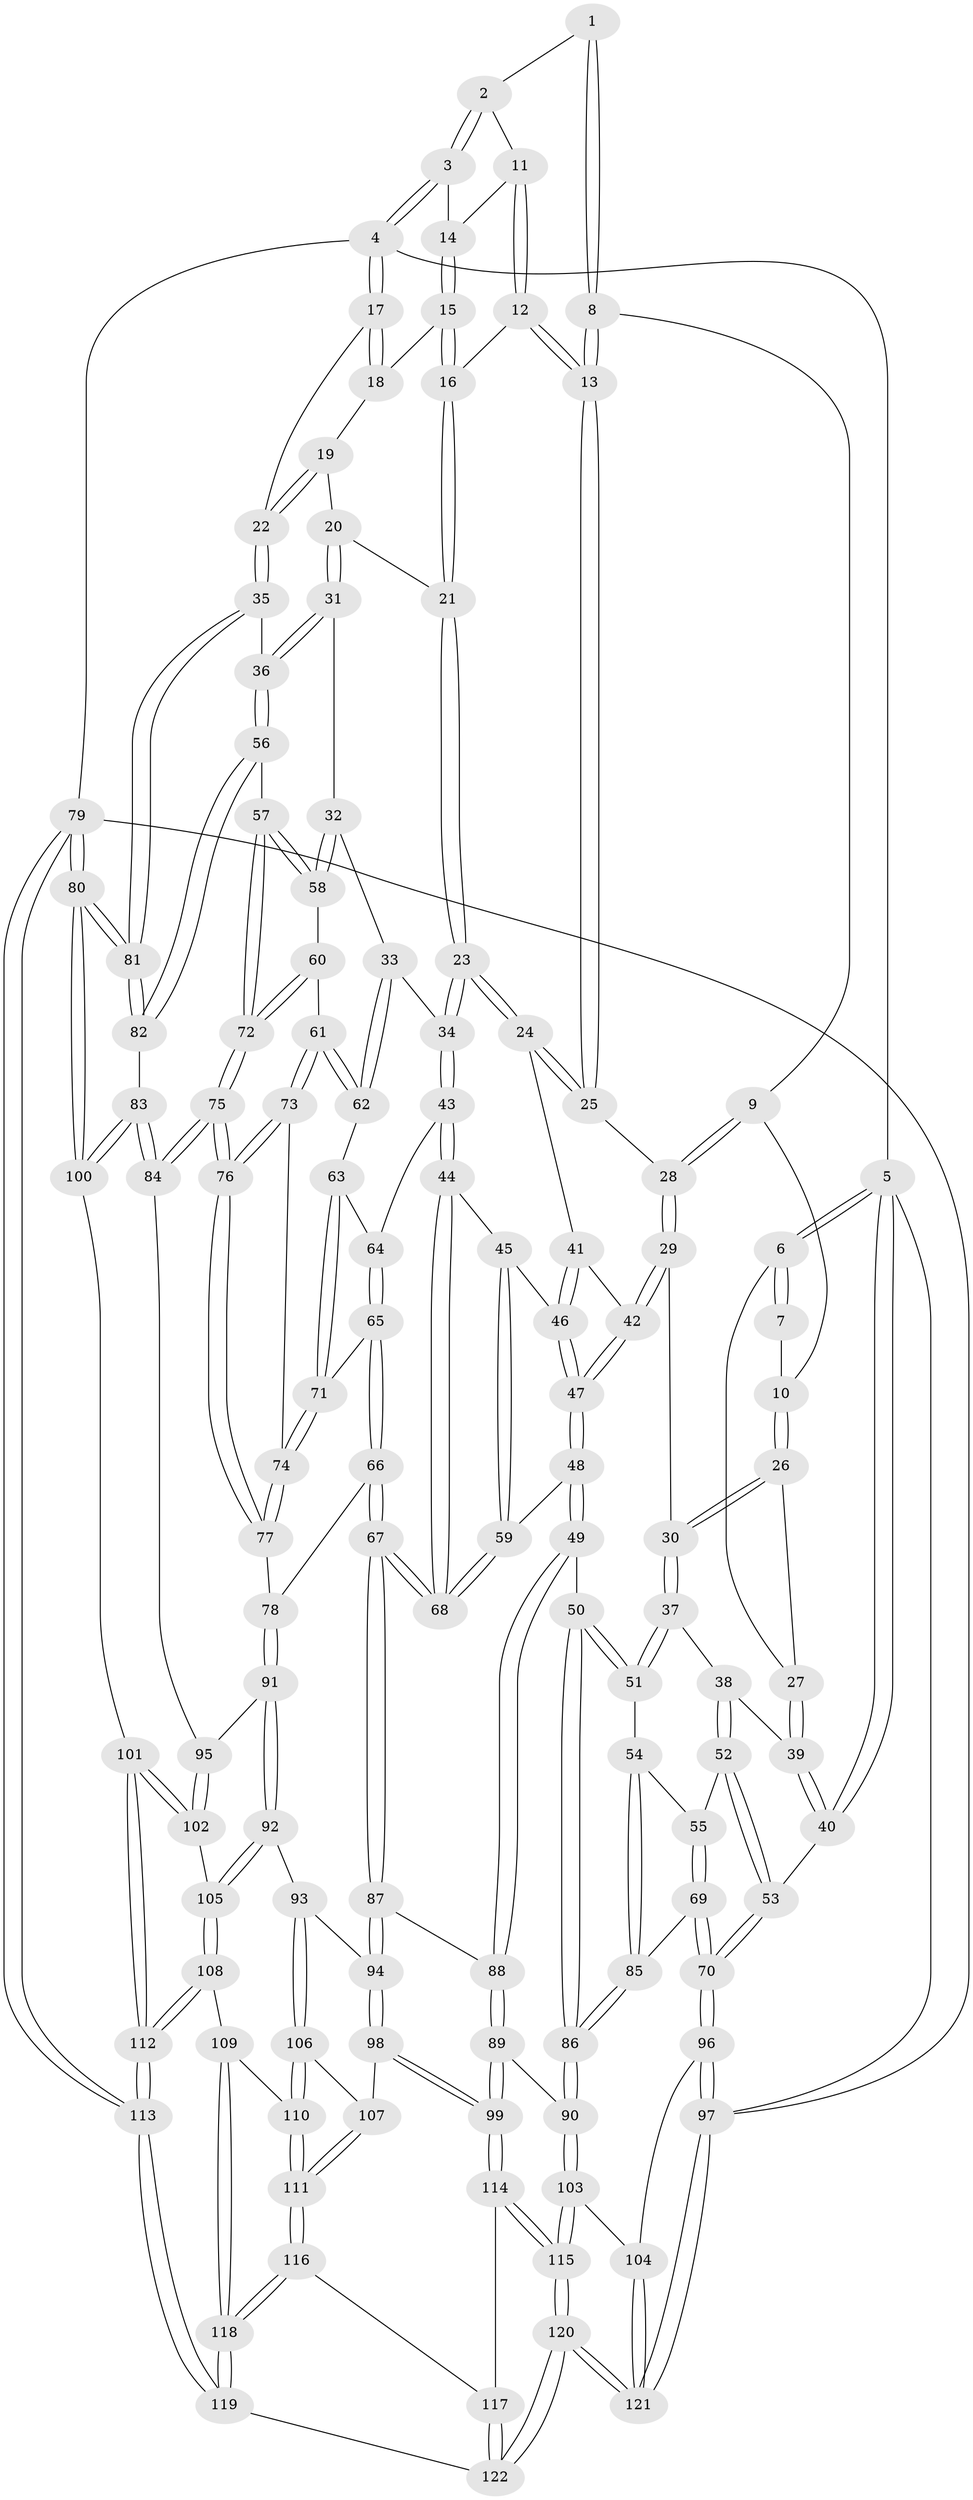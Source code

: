 // coarse degree distribution, {3: 0.10666666666666667, 4: 0.5066666666666667, 6: 0.08, 8: 0.013333333333333334, 5: 0.29333333333333333}
// Generated by graph-tools (version 1.1) at 2025/24/03/03/25 07:24:35]
// undirected, 122 vertices, 302 edges
graph export_dot {
graph [start="1"]
  node [color=gray90,style=filled];
  1 [pos="+0.44970908060166725+0"];
  2 [pos="+0.5486868926186644+0"];
  3 [pos="+1+0"];
  4 [pos="+1+0"];
  5 [pos="+0+0"];
  6 [pos="+0+0"];
  7 [pos="+0.16965515139172688+0"];
  8 [pos="+0.42160270005266837+0"];
  9 [pos="+0.32338947583689487+0.14966385346430702"];
  10 [pos="+0.22211866633101202+0.14044827057138656"];
  11 [pos="+0.5850807373007781+0"];
  12 [pos="+0.5802020783295264+0.12563524063795"];
  13 [pos="+0.509335381172569+0.17870391155746318"];
  14 [pos="+0.7306114653365857+0.07932834941600414"];
  15 [pos="+0.7359716463724435+0.13112473204190425"];
  16 [pos="+0.703062466651083+0.16228016660913527"];
  17 [pos="+1+0.11426598917251568"];
  18 [pos="+0.7368316331673271+0.13120333922085828"];
  19 [pos="+0.8148224361376457+0.22761665344519744"];
  20 [pos="+0.7674331764230797+0.26561522230340034"];
  21 [pos="+0.7020526106511852+0.19545874540598704"];
  22 [pos="+1+0.12532473654518064"];
  23 [pos="+0.5991049936004302+0.3383215549811318"];
  24 [pos="+0.4865293005803977+0.25084990456713996"];
  25 [pos="+0.4795118388272814+0.22322008832382134"];
  26 [pos="+0.1523710378608666+0.182730678616503"];
  27 [pos="+0.1469546972032621+0.18157116318798874"];
  28 [pos="+0.324215681720987+0.15049678585418322"];
  29 [pos="+0.30359625332967083+0.3416080556262967"];
  30 [pos="+0.17852194272105698+0.3224972218236809"];
  31 [pos="+0.7911569231764324+0.35181103531688646"];
  32 [pos="+0.7663142778694588+0.37416405096121125"];
  33 [pos="+0.6979082281232653+0.38435175696153473"];
  34 [pos="+0.6174005105439206+0.3817099878751967"];
  35 [pos="+1+0.14237627830229943"];
  36 [pos="+0.9900537060418827+0.31876665261271003"];
  37 [pos="+0.16214556145290165+0.3502808203287211"];
  38 [pos="+0.08997255948405647+0.38359587149285185"];
  39 [pos="+0+0.24706658969196013"];
  40 [pos="+0+0.23606666573424706"];
  41 [pos="+0.4096993778408951+0.3382783184364306"];
  42 [pos="+0.30622090789687423+0.3438709059734395"];
  43 [pos="+0.61220746445232+0.3935039299643308"];
  44 [pos="+0.4888096303707464+0.47046827380480055"];
  45 [pos="+0.43141572211674306+0.4215824678886512"];
  46 [pos="+0.4204539433187116+0.39472373309947056"];
  47 [pos="+0.30308796651165126+0.4436171649579409"];
  48 [pos="+0.29107889937834697+0.5032068187069119"];
  49 [pos="+0.28072127401886865+0.5131392409675068"];
  50 [pos="+0.2732153339572257+0.514790028254476"];
  51 [pos="+0.22711744573965786+0.5003622370627508"];
  52 [pos="+0.05762355192794793+0.44627343474031234"];
  53 [pos="+0+0.4444024022873814"];
  54 [pos="+0.13187209372369438+0.5295785003229229"];
  55 [pos="+0.06093733268442511+0.45300155342686527"];
  56 [pos="+0.8983234718308266+0.5072673842316746"];
  57 [pos="+0.8778918549941078+0.509121558206835"];
  58 [pos="+0.7929179045682314+0.44243510361203603"];
  59 [pos="+0.3117920172770606+0.5001625813175923"];
  60 [pos="+0.7646440796151848+0.5018865845100979"];
  61 [pos="+0.7437170926814718+0.5082063886130295"];
  62 [pos="+0.7343572981410219+0.5050435071098743"];
  63 [pos="+0.7269708479153806+0.5072690104598798"];
  64 [pos="+0.6148926309740989+0.4059002894752175"];
  65 [pos="+0.6278487939778206+0.47735573191145414"];
  66 [pos="+0.6079585845173048+0.5666253487117452"];
  67 [pos="+0.48676336823045974+0.5892699103742233"];
  68 [pos="+0.4738917740983273+0.5253317700755944"];
  69 [pos="+0+0.6603220252826726"];
  70 [pos="+0+0.7159637818045588"];
  71 [pos="+0.6952928737474119+0.522335966211483"];
  72 [pos="+0.8169944461577224+0.5554099894378405"];
  73 [pos="+0.7432503431099139+0.5534687796103568"];
  74 [pos="+0.6978744890044699+0.542599046504751"];
  75 [pos="+0.7828481286937331+0.6213718987672963"];
  76 [pos="+0.7823812287633776+0.6209203269569278"];
  77 [pos="+0.6858214654008428+0.5719162140468781"];
  78 [pos="+0.6343576814813244+0.5932207768616696"];
  79 [pos="+1+1"];
  80 [pos="+1+0.8281556298291974"];
  81 [pos="+1+0.6627443414767848"];
  82 [pos="+0.9241968365576262+0.5424599382365808"];
  83 [pos="+0.8663162940970058+0.7008599873261482"];
  84 [pos="+0.785269721076703+0.647112712913816"];
  85 [pos="+0.08370983449144584+0.6452949816684391"];
  86 [pos="+0.20365104926804184+0.722422315307069"];
  87 [pos="+0.4689712775602416+0.6340549206319722"];
  88 [pos="+0.3402468439982898+0.5870335542595043"];
  89 [pos="+0.2834674402988635+0.7815928439874553"];
  90 [pos="+0.23691593365128374+0.7767347409030798"];
  91 [pos="+0.6589795072025721+0.7055792974019852"];
  92 [pos="+0.6236401548978346+0.7426746535470213"];
  93 [pos="+0.6088396303845787+0.7469956307640714"];
  94 [pos="+0.4741155942471453+0.7045151239297354"];
  95 [pos="+0.66412231449886+0.7043082509478892"];
  96 [pos="+0+0.7450935957056564"];
  97 [pos="+0+1"];
  98 [pos="+0.3756500970252493+0.792663773656835"];
  99 [pos="+0.35627608813762907+0.804760992072708"];
  100 [pos="+0.9103804538717046+0.7624820799249432"];
  101 [pos="+0.8402593710241686+0.8142817342298792"];
  102 [pos="+0.8331949413745192+0.8144801404928215"];
  103 [pos="+0.17571606785027383+0.8426287758892216"];
  104 [pos="+0.10193365542244728+0.8750505339416532"];
  105 [pos="+0.7163463059809384+0.8425601983632981"];
  106 [pos="+0.6065573525830871+0.756349056219419"];
  107 [pos="+0.5427340290619658+0.866707405581826"];
  108 [pos="+0.707372231995558+0.8783092081838747"];
  109 [pos="+0.6577612406303986+0.911420205812542"];
  110 [pos="+0.6208015162646661+0.8823872738070727"];
  111 [pos="+0.5465841048361548+0.9121248434560104"];
  112 [pos="+0.8066210367172701+1"];
  113 [pos="+0.8511944913907004+1"];
  114 [pos="+0.3691927713006683+0.8560873114420525"];
  115 [pos="+0.2726819531294648+1"];
  116 [pos="+0.5265227882509153+0.9646451278247022"];
  117 [pos="+0.43051650722496543+0.9149658596464926"];
  118 [pos="+0.6064003662823185+1"];
  119 [pos="+0.6258526177930794+1"];
  120 [pos="+0.2597442315254232+1"];
  121 [pos="+0.010620132558461655+1"];
  122 [pos="+0.35989862245560145+1"];
  1 -- 2;
  1 -- 8;
  1 -- 8;
  2 -- 3;
  2 -- 3;
  2 -- 11;
  3 -- 4;
  3 -- 4;
  3 -- 14;
  4 -- 5;
  4 -- 17;
  4 -- 17;
  4 -- 79;
  5 -- 6;
  5 -- 6;
  5 -- 40;
  5 -- 40;
  5 -- 97;
  6 -- 7;
  6 -- 7;
  6 -- 27;
  7 -- 10;
  8 -- 9;
  8 -- 13;
  8 -- 13;
  9 -- 10;
  9 -- 28;
  9 -- 28;
  10 -- 26;
  10 -- 26;
  11 -- 12;
  11 -- 12;
  11 -- 14;
  12 -- 13;
  12 -- 13;
  12 -- 16;
  13 -- 25;
  13 -- 25;
  14 -- 15;
  14 -- 15;
  15 -- 16;
  15 -- 16;
  15 -- 18;
  16 -- 21;
  16 -- 21;
  17 -- 18;
  17 -- 18;
  17 -- 22;
  18 -- 19;
  19 -- 20;
  19 -- 22;
  19 -- 22;
  20 -- 21;
  20 -- 31;
  20 -- 31;
  21 -- 23;
  21 -- 23;
  22 -- 35;
  22 -- 35;
  23 -- 24;
  23 -- 24;
  23 -- 34;
  23 -- 34;
  24 -- 25;
  24 -- 25;
  24 -- 41;
  25 -- 28;
  26 -- 27;
  26 -- 30;
  26 -- 30;
  27 -- 39;
  27 -- 39;
  28 -- 29;
  28 -- 29;
  29 -- 30;
  29 -- 42;
  29 -- 42;
  30 -- 37;
  30 -- 37;
  31 -- 32;
  31 -- 36;
  31 -- 36;
  32 -- 33;
  32 -- 58;
  32 -- 58;
  33 -- 34;
  33 -- 62;
  33 -- 62;
  34 -- 43;
  34 -- 43;
  35 -- 36;
  35 -- 81;
  35 -- 81;
  36 -- 56;
  36 -- 56;
  37 -- 38;
  37 -- 51;
  37 -- 51;
  38 -- 39;
  38 -- 52;
  38 -- 52;
  39 -- 40;
  39 -- 40;
  40 -- 53;
  41 -- 42;
  41 -- 46;
  41 -- 46;
  42 -- 47;
  42 -- 47;
  43 -- 44;
  43 -- 44;
  43 -- 64;
  44 -- 45;
  44 -- 68;
  44 -- 68;
  45 -- 46;
  45 -- 59;
  45 -- 59;
  46 -- 47;
  46 -- 47;
  47 -- 48;
  47 -- 48;
  48 -- 49;
  48 -- 49;
  48 -- 59;
  49 -- 50;
  49 -- 88;
  49 -- 88;
  50 -- 51;
  50 -- 51;
  50 -- 86;
  50 -- 86;
  51 -- 54;
  52 -- 53;
  52 -- 53;
  52 -- 55;
  53 -- 70;
  53 -- 70;
  54 -- 55;
  54 -- 85;
  54 -- 85;
  55 -- 69;
  55 -- 69;
  56 -- 57;
  56 -- 82;
  56 -- 82;
  57 -- 58;
  57 -- 58;
  57 -- 72;
  57 -- 72;
  58 -- 60;
  59 -- 68;
  59 -- 68;
  60 -- 61;
  60 -- 72;
  60 -- 72;
  61 -- 62;
  61 -- 62;
  61 -- 73;
  61 -- 73;
  62 -- 63;
  63 -- 64;
  63 -- 71;
  63 -- 71;
  64 -- 65;
  64 -- 65;
  65 -- 66;
  65 -- 66;
  65 -- 71;
  66 -- 67;
  66 -- 67;
  66 -- 78;
  67 -- 68;
  67 -- 68;
  67 -- 87;
  67 -- 87;
  69 -- 70;
  69 -- 70;
  69 -- 85;
  70 -- 96;
  70 -- 96;
  71 -- 74;
  71 -- 74;
  72 -- 75;
  72 -- 75;
  73 -- 74;
  73 -- 76;
  73 -- 76;
  74 -- 77;
  74 -- 77;
  75 -- 76;
  75 -- 76;
  75 -- 84;
  75 -- 84;
  76 -- 77;
  76 -- 77;
  77 -- 78;
  78 -- 91;
  78 -- 91;
  79 -- 80;
  79 -- 80;
  79 -- 113;
  79 -- 113;
  79 -- 97;
  80 -- 81;
  80 -- 81;
  80 -- 100;
  80 -- 100;
  81 -- 82;
  81 -- 82;
  82 -- 83;
  83 -- 84;
  83 -- 84;
  83 -- 100;
  83 -- 100;
  84 -- 95;
  85 -- 86;
  85 -- 86;
  86 -- 90;
  86 -- 90;
  87 -- 88;
  87 -- 94;
  87 -- 94;
  88 -- 89;
  88 -- 89;
  89 -- 90;
  89 -- 99;
  89 -- 99;
  90 -- 103;
  90 -- 103;
  91 -- 92;
  91 -- 92;
  91 -- 95;
  92 -- 93;
  92 -- 105;
  92 -- 105;
  93 -- 94;
  93 -- 106;
  93 -- 106;
  94 -- 98;
  94 -- 98;
  95 -- 102;
  95 -- 102;
  96 -- 97;
  96 -- 97;
  96 -- 104;
  97 -- 121;
  97 -- 121;
  98 -- 99;
  98 -- 99;
  98 -- 107;
  99 -- 114;
  99 -- 114;
  100 -- 101;
  101 -- 102;
  101 -- 102;
  101 -- 112;
  101 -- 112;
  102 -- 105;
  103 -- 104;
  103 -- 115;
  103 -- 115;
  104 -- 121;
  104 -- 121;
  105 -- 108;
  105 -- 108;
  106 -- 107;
  106 -- 110;
  106 -- 110;
  107 -- 111;
  107 -- 111;
  108 -- 109;
  108 -- 112;
  108 -- 112;
  109 -- 110;
  109 -- 118;
  109 -- 118;
  110 -- 111;
  110 -- 111;
  111 -- 116;
  111 -- 116;
  112 -- 113;
  112 -- 113;
  113 -- 119;
  113 -- 119;
  114 -- 115;
  114 -- 115;
  114 -- 117;
  115 -- 120;
  115 -- 120;
  116 -- 117;
  116 -- 118;
  116 -- 118;
  117 -- 122;
  117 -- 122;
  118 -- 119;
  118 -- 119;
  119 -- 122;
  120 -- 121;
  120 -- 121;
  120 -- 122;
  120 -- 122;
}

